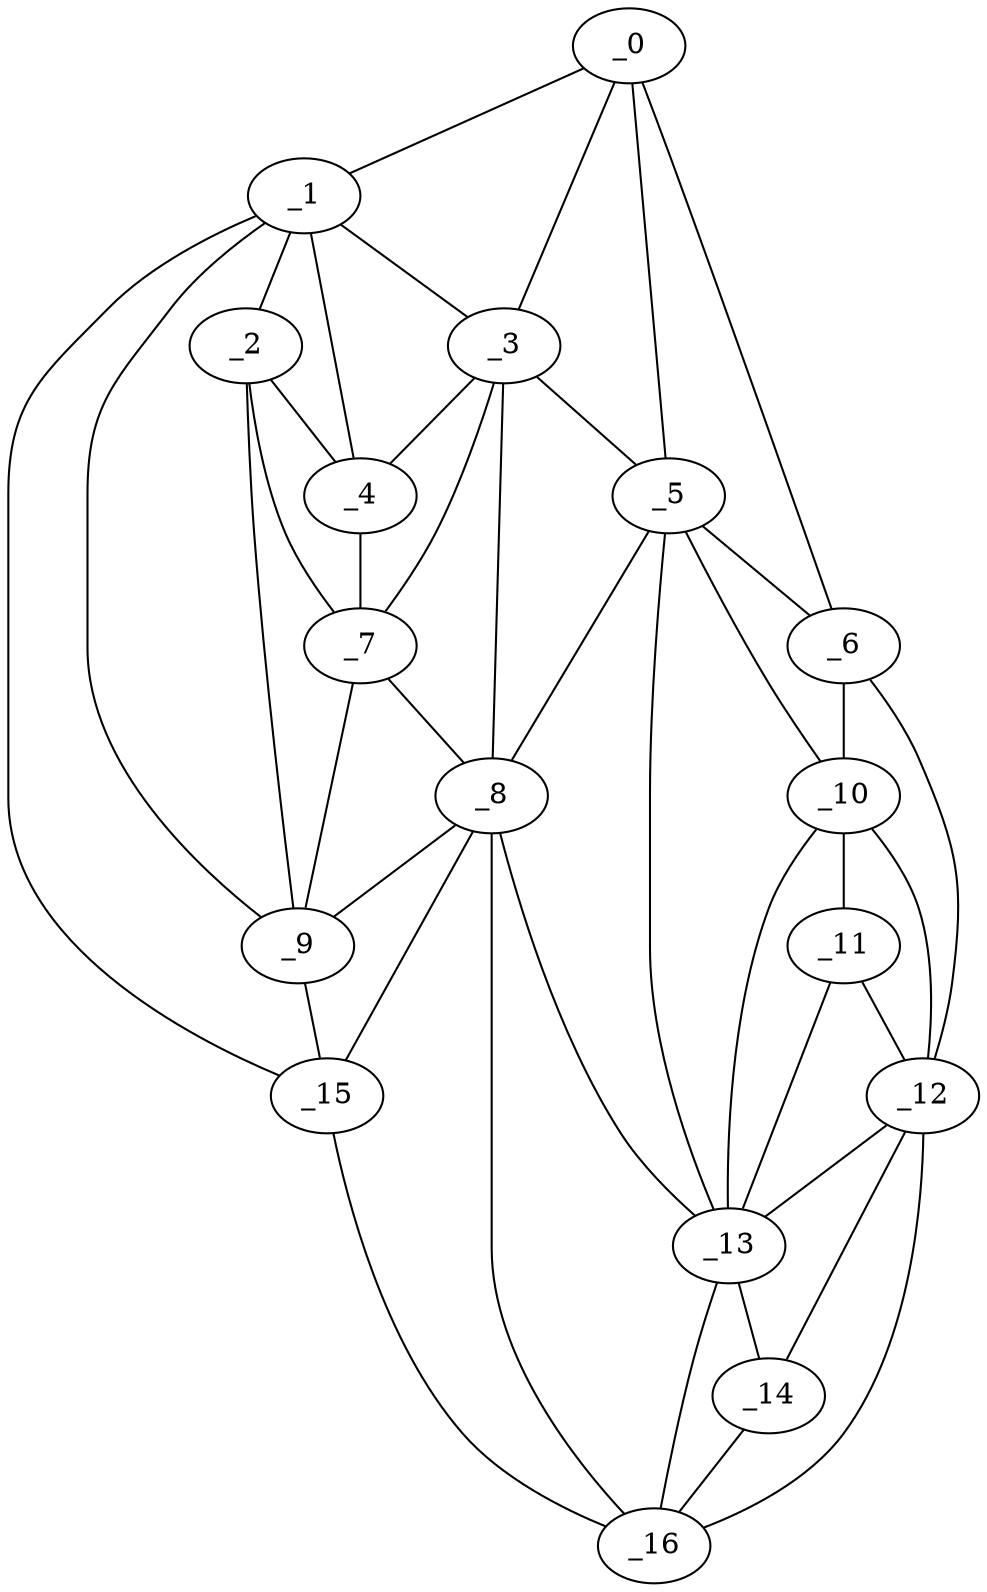graph "obj13__160.gxl" {
	_0	 [x=32,
		y=29];
	_1	 [x=37,
		y=126];
	_0 -- _1	 [valence=1];
	_3	 [x=48,
		y=88];
	_0 -- _3	 [valence=1];
	_5	 [x=51,
		y=23];
	_0 -- _5	 [valence=2];
	_6	 [x=55,
		y=5];
	_0 -- _6	 [valence=1];
	_2	 [x=47,
		y=110];
	_1 -- _2	 [valence=2];
	_1 -- _3	 [valence=2];
	_4	 [x=48,
		y=102];
	_1 -- _4	 [valence=2];
	_9	 [x=66,
		y=110];
	_1 -- _9	 [valence=2];
	_15	 [x=98,
		y=118];
	_1 -- _15	 [valence=1];
	_2 -- _4	 [valence=2];
	_7	 [x=63,
		y=101];
	_2 -- _7	 [valence=2];
	_2 -- _9	 [valence=2];
	_3 -- _4	 [valence=2];
	_3 -- _5	 [valence=2];
	_3 -- _7	 [valence=1];
	_8	 [x=66,
		y=88];
	_3 -- _8	 [valence=2];
	_4 -- _7	 [valence=2];
	_5 -- _6	 [valence=1];
	_5 -- _8	 [valence=2];
	_10	 [x=67,
		y=13];
	_5 -- _10	 [valence=2];
	_13	 [x=81,
		y=21];
	_5 -- _13	 [valence=1];
	_6 -- _10	 [valence=1];
	_12	 [x=78,
		y=5];
	_6 -- _12	 [valence=1];
	_7 -- _8	 [valence=2];
	_7 -- _9	 [valence=2];
	_8 -- _9	 [valence=1];
	_8 -- _13	 [valence=2];
	_8 -- _15	 [valence=2];
	_16	 [x=101,
		y=32];
	_8 -- _16	 [valence=2];
	_9 -- _15	 [valence=2];
	_11	 [x=75,
		y=14];
	_10 -- _11	 [valence=2];
	_10 -- _12	 [valence=2];
	_10 -- _13	 [valence=2];
	_11 -- _12	 [valence=1];
	_11 -- _13	 [valence=2];
	_12 -- _13	 [valence=2];
	_14	 [x=91,
		y=23];
	_12 -- _14	 [valence=2];
	_12 -- _16	 [valence=1];
	_13 -- _14	 [valence=1];
	_13 -- _16	 [valence=1];
	_14 -- _16	 [valence=2];
	_15 -- _16	 [valence=1];
}
